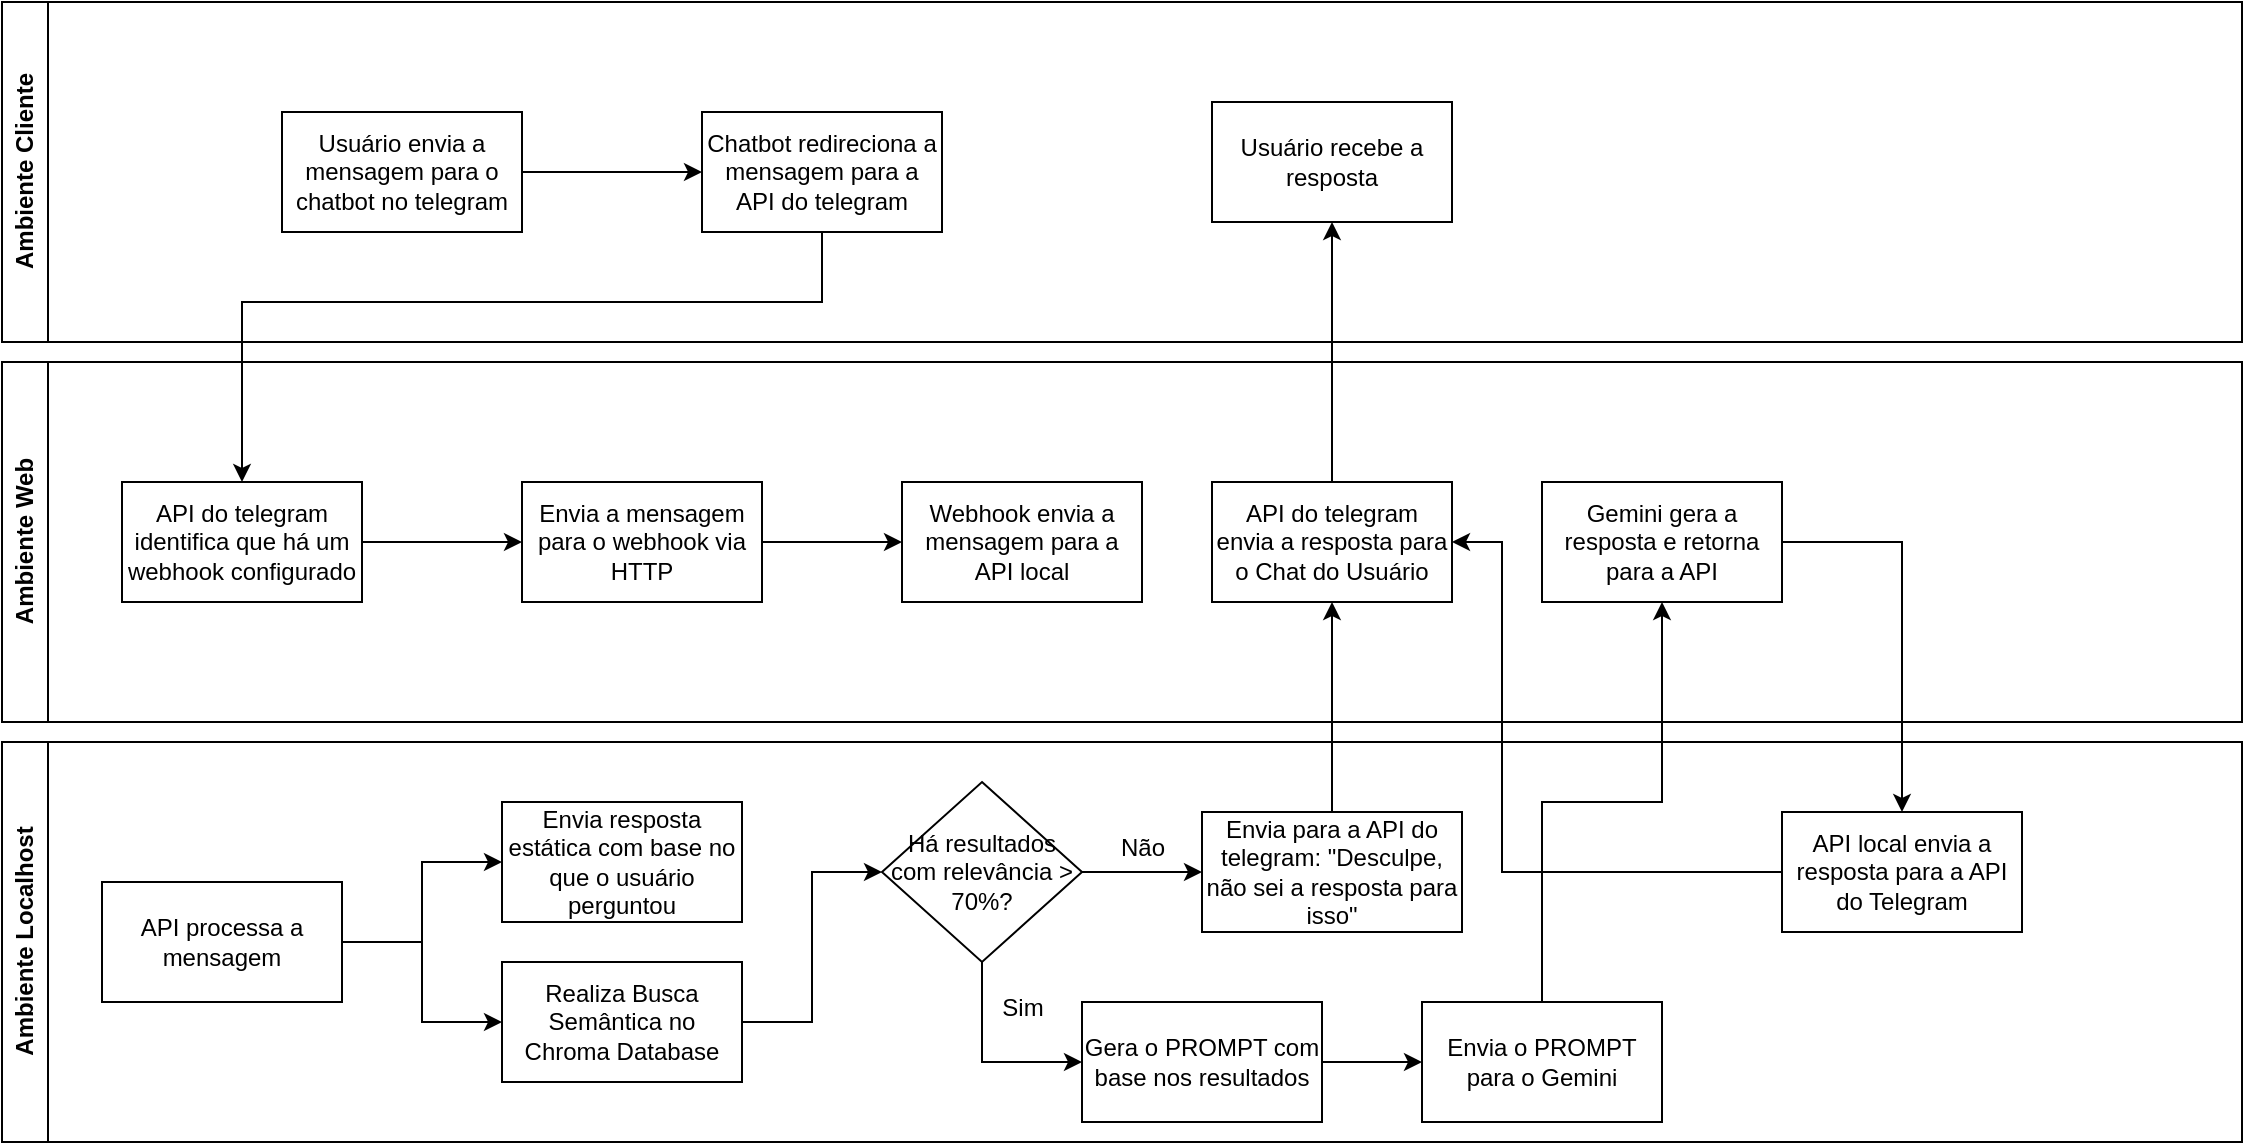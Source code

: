 <mxfile version="28.2.3">
  <diagram name="Page-1" id="e7e014a7-5840-1c2e-5031-d8a46d1fe8dd">
    <mxGraphModel dx="1496" dy="814" grid="1" gridSize="10" guides="1" tooltips="1" connect="1" arrows="1" fold="1" page="1" pageScale="1" pageWidth="1169" pageHeight="826" background="none" math="0" shadow="0">
      <root>
        <mxCell id="0" />
        <mxCell id="1" parent="0" />
        <mxCell id="xuQDjXI8OIOSAmr1Oquf-49" value="Ambiente Cliente" style="swimlane;horizontal=0;whiteSpace=wrap;html=1;swimlaneLine=1;movable=1;resizable=1;rotatable=1;deletable=1;editable=1;locked=0;connectable=1;" vertex="1" parent="1">
          <mxGeometry x="25" y="150" width="1120" height="170" as="geometry" />
        </mxCell>
        <mxCell id="xuQDjXI8OIOSAmr1Oquf-56" style="edgeStyle=orthogonalEdgeStyle;rounded=0;orthogonalLoop=1;jettySize=auto;html=1;entryX=0;entryY=0.5;entryDx=0;entryDy=0;" edge="1" parent="xuQDjXI8OIOSAmr1Oquf-49" source="xuQDjXI8OIOSAmr1Oquf-52" target="xuQDjXI8OIOSAmr1Oquf-53">
          <mxGeometry relative="1" as="geometry" />
        </mxCell>
        <mxCell id="xuQDjXI8OIOSAmr1Oquf-52" value="Usuário envia a mensagem para o chatbot no telegram" style="rounded=0;whiteSpace=wrap;html=1;" vertex="1" parent="xuQDjXI8OIOSAmr1Oquf-49">
          <mxGeometry x="140" y="55" width="120" height="60" as="geometry" />
        </mxCell>
        <mxCell id="xuQDjXI8OIOSAmr1Oquf-53" value="Chatbot redireciona a mensagem para a API do telegram" style="rounded=0;whiteSpace=wrap;html=1;" vertex="1" parent="xuQDjXI8OIOSAmr1Oquf-49">
          <mxGeometry x="350" y="55" width="120" height="60" as="geometry" />
        </mxCell>
        <mxCell id="xuQDjXI8OIOSAmr1Oquf-76" value="Usuário recebe a resposta" style="rounded=0;whiteSpace=wrap;html=1;" vertex="1" parent="xuQDjXI8OIOSAmr1Oquf-49">
          <mxGeometry x="605" y="50" width="120" height="60" as="geometry" />
        </mxCell>
        <mxCell id="xuQDjXI8OIOSAmr1Oquf-50" value="Ambiente Web" style="swimlane;horizontal=0;whiteSpace=wrap;html=1;" vertex="1" parent="1">
          <mxGeometry x="25" y="330" width="1120" height="180" as="geometry" />
        </mxCell>
        <mxCell id="xuQDjXI8OIOSAmr1Oquf-58" style="edgeStyle=orthogonalEdgeStyle;rounded=0;orthogonalLoop=1;jettySize=auto;html=1;entryX=0;entryY=0.5;entryDx=0;entryDy=0;" edge="1" parent="xuQDjXI8OIOSAmr1Oquf-50" source="xuQDjXI8OIOSAmr1Oquf-54" target="xuQDjXI8OIOSAmr1Oquf-55">
          <mxGeometry relative="1" as="geometry" />
        </mxCell>
        <mxCell id="xuQDjXI8OIOSAmr1Oquf-54" value="API do telegram identifica que há um webhook configurado" style="rounded=0;whiteSpace=wrap;html=1;" vertex="1" parent="xuQDjXI8OIOSAmr1Oquf-50">
          <mxGeometry x="60" y="60" width="120" height="60" as="geometry" />
        </mxCell>
        <mxCell id="xuQDjXI8OIOSAmr1Oquf-60" style="edgeStyle=orthogonalEdgeStyle;rounded=0;orthogonalLoop=1;jettySize=auto;html=1;entryX=0;entryY=0.5;entryDx=0;entryDy=0;" edge="1" parent="xuQDjXI8OIOSAmr1Oquf-50" source="xuQDjXI8OIOSAmr1Oquf-55" target="xuQDjXI8OIOSAmr1Oquf-59">
          <mxGeometry relative="1" as="geometry" />
        </mxCell>
        <mxCell id="xuQDjXI8OIOSAmr1Oquf-55" value="Envia a mensagem para o webhook via HTTP" style="rounded=0;whiteSpace=wrap;html=1;" vertex="1" parent="xuQDjXI8OIOSAmr1Oquf-50">
          <mxGeometry x="260" y="60" width="120" height="60" as="geometry" />
        </mxCell>
        <mxCell id="xuQDjXI8OIOSAmr1Oquf-59" value="Webhook envia a mensagem para a API local" style="rounded=0;whiteSpace=wrap;html=1;" vertex="1" parent="xuQDjXI8OIOSAmr1Oquf-50">
          <mxGeometry x="450" y="60" width="120" height="60" as="geometry" />
        </mxCell>
        <mxCell id="xuQDjXI8OIOSAmr1Oquf-74" value="API do telegram envia a resposta para o Chat do Usuário" style="rounded=0;whiteSpace=wrap;html=1;" vertex="1" parent="xuQDjXI8OIOSAmr1Oquf-50">
          <mxGeometry x="605" y="60" width="120" height="60" as="geometry" />
        </mxCell>
        <mxCell id="xuQDjXI8OIOSAmr1Oquf-83" value="Gemini gera a resposta e retorna para a API" style="rounded=0;whiteSpace=wrap;html=1;" vertex="1" parent="xuQDjXI8OIOSAmr1Oquf-50">
          <mxGeometry x="770" y="60" width="120" height="60" as="geometry" />
        </mxCell>
        <mxCell id="xuQDjXI8OIOSAmr1Oquf-57" style="edgeStyle=orthogonalEdgeStyle;rounded=0;orthogonalLoop=1;jettySize=auto;html=1;entryX=0.5;entryY=0;entryDx=0;entryDy=0;exitX=0.5;exitY=1;exitDx=0;exitDy=0;" edge="1" parent="1" source="xuQDjXI8OIOSAmr1Oquf-53" target="xuQDjXI8OIOSAmr1Oquf-54">
          <mxGeometry relative="1" as="geometry">
            <Array as="points">
              <mxPoint x="435" y="300" />
              <mxPoint x="145" y="300" />
            </Array>
          </mxGeometry>
        </mxCell>
        <mxCell id="xuQDjXI8OIOSAmr1Oquf-51" value="Ambiente Localhost" style="swimlane;horizontal=0;whiteSpace=wrap;html=1;" vertex="1" parent="1">
          <mxGeometry x="25" y="520" width="1120" height="200" as="geometry" />
        </mxCell>
        <mxCell id="xuQDjXI8OIOSAmr1Oquf-63" style="edgeStyle=orthogonalEdgeStyle;rounded=0;orthogonalLoop=1;jettySize=auto;html=1;entryX=0;entryY=0.5;entryDx=0;entryDy=0;" edge="1" parent="xuQDjXI8OIOSAmr1Oquf-51" source="xuQDjXI8OIOSAmr1Oquf-61" target="xuQDjXI8OIOSAmr1Oquf-62">
          <mxGeometry relative="1" as="geometry" />
        </mxCell>
        <mxCell id="xuQDjXI8OIOSAmr1Oquf-65" style="edgeStyle=orthogonalEdgeStyle;rounded=0;orthogonalLoop=1;jettySize=auto;html=1;entryX=0;entryY=0.5;entryDx=0;entryDy=0;" edge="1" parent="xuQDjXI8OIOSAmr1Oquf-51" source="xuQDjXI8OIOSAmr1Oquf-61" target="xuQDjXI8OIOSAmr1Oquf-64">
          <mxGeometry relative="1" as="geometry" />
        </mxCell>
        <mxCell id="xuQDjXI8OIOSAmr1Oquf-61" value="API processa a mensagem" style="rounded=0;whiteSpace=wrap;html=1;" vertex="1" parent="xuQDjXI8OIOSAmr1Oquf-51">
          <mxGeometry x="50" y="70" width="120" height="60" as="geometry" />
        </mxCell>
        <mxCell id="xuQDjXI8OIOSAmr1Oquf-62" value="Envia resposta estática com base no que o usuário perguntou" style="rounded=0;whiteSpace=wrap;html=1;" vertex="1" parent="xuQDjXI8OIOSAmr1Oquf-51">
          <mxGeometry x="250" y="30" width="120" height="60" as="geometry" />
        </mxCell>
        <mxCell id="xuQDjXI8OIOSAmr1Oquf-70" style="edgeStyle=orthogonalEdgeStyle;rounded=0;orthogonalLoop=1;jettySize=auto;html=1;" edge="1" parent="xuQDjXI8OIOSAmr1Oquf-51" source="xuQDjXI8OIOSAmr1Oquf-64" target="xuQDjXI8OIOSAmr1Oquf-69">
          <mxGeometry relative="1" as="geometry" />
        </mxCell>
        <mxCell id="xuQDjXI8OIOSAmr1Oquf-64" value="Realiza Busca Semântica no Chroma Database" style="rounded=0;whiteSpace=wrap;html=1;" vertex="1" parent="xuQDjXI8OIOSAmr1Oquf-51">
          <mxGeometry x="250" y="110" width="120" height="60" as="geometry" />
        </mxCell>
        <mxCell id="xuQDjXI8OIOSAmr1Oquf-72" style="edgeStyle=orthogonalEdgeStyle;rounded=0;orthogonalLoop=1;jettySize=auto;html=1;" edge="1" parent="xuQDjXI8OIOSAmr1Oquf-51" source="xuQDjXI8OIOSAmr1Oquf-69" target="xuQDjXI8OIOSAmr1Oquf-71">
          <mxGeometry relative="1" as="geometry" />
        </mxCell>
        <mxCell id="xuQDjXI8OIOSAmr1Oquf-79" style="edgeStyle=orthogonalEdgeStyle;rounded=0;orthogonalLoop=1;jettySize=auto;html=1;entryX=0;entryY=0.5;entryDx=0;entryDy=0;" edge="1" parent="xuQDjXI8OIOSAmr1Oquf-51" source="xuQDjXI8OIOSAmr1Oquf-69" target="xuQDjXI8OIOSAmr1Oquf-78">
          <mxGeometry relative="1" as="geometry" />
        </mxCell>
        <mxCell id="xuQDjXI8OIOSAmr1Oquf-69" value="Há resultados com relevância &amp;gt; 70%?" style="rhombus;whiteSpace=wrap;html=1;" vertex="1" parent="xuQDjXI8OIOSAmr1Oquf-51">
          <mxGeometry x="440" y="20" width="100" height="90" as="geometry" />
        </mxCell>
        <mxCell id="xuQDjXI8OIOSAmr1Oquf-71" value="Envia para a API do telegram: &quot;Desculpe, não sei a resposta para isso&quot;" style="rounded=0;whiteSpace=wrap;html=1;" vertex="1" parent="xuQDjXI8OIOSAmr1Oquf-51">
          <mxGeometry x="600" y="35" width="130" height="60" as="geometry" />
        </mxCell>
        <mxCell id="xuQDjXI8OIOSAmr1Oquf-82" style="edgeStyle=orthogonalEdgeStyle;rounded=0;orthogonalLoop=1;jettySize=auto;html=1;entryX=0;entryY=0.5;entryDx=0;entryDy=0;" edge="1" parent="xuQDjXI8OIOSAmr1Oquf-51" source="xuQDjXI8OIOSAmr1Oquf-78" target="xuQDjXI8OIOSAmr1Oquf-81">
          <mxGeometry relative="1" as="geometry" />
        </mxCell>
        <mxCell id="xuQDjXI8OIOSAmr1Oquf-78" value="Gera o PROMPT com base nos resultados" style="rounded=0;whiteSpace=wrap;html=1;" vertex="1" parent="xuQDjXI8OIOSAmr1Oquf-51">
          <mxGeometry x="540" y="130" width="120" height="60" as="geometry" />
        </mxCell>
        <mxCell id="xuQDjXI8OIOSAmr1Oquf-80" value="Sim" style="text;html=1;align=center;verticalAlign=middle;resizable=0;points=[];autosize=1;strokeColor=none;fillColor=none;" vertex="1" parent="xuQDjXI8OIOSAmr1Oquf-51">
          <mxGeometry x="490" y="118" width="40" height="30" as="geometry" />
        </mxCell>
        <mxCell id="xuQDjXI8OIOSAmr1Oquf-81" value="Envia o PROMPT para o Gemini" style="rounded=0;whiteSpace=wrap;html=1;" vertex="1" parent="xuQDjXI8OIOSAmr1Oquf-51">
          <mxGeometry x="710" y="130" width="120" height="60" as="geometry" />
        </mxCell>
        <mxCell id="xuQDjXI8OIOSAmr1Oquf-85" value="API local envia a resposta para a API do Telegram" style="rounded=0;whiteSpace=wrap;html=1;" vertex="1" parent="xuQDjXI8OIOSAmr1Oquf-51">
          <mxGeometry x="890" y="35" width="120" height="60" as="geometry" />
        </mxCell>
        <mxCell id="xuQDjXI8OIOSAmr1Oquf-73" value="Não" style="text;html=1;align=center;verticalAlign=middle;resizable=0;points=[];autosize=1;strokeColor=none;fillColor=none;" vertex="1" parent="1">
          <mxGeometry x="570" y="558" width="50" height="30" as="geometry" />
        </mxCell>
        <mxCell id="xuQDjXI8OIOSAmr1Oquf-75" style="edgeStyle=orthogonalEdgeStyle;rounded=0;orthogonalLoop=1;jettySize=auto;html=1;entryX=0.5;entryY=1;entryDx=0;entryDy=0;" edge="1" parent="1" source="xuQDjXI8OIOSAmr1Oquf-71" target="xuQDjXI8OIOSAmr1Oquf-74">
          <mxGeometry relative="1" as="geometry" />
        </mxCell>
        <mxCell id="xuQDjXI8OIOSAmr1Oquf-77" style="edgeStyle=orthogonalEdgeStyle;rounded=0;orthogonalLoop=1;jettySize=auto;html=1;entryX=0.5;entryY=1;entryDx=0;entryDy=0;" edge="1" parent="1" source="xuQDjXI8OIOSAmr1Oquf-74" target="xuQDjXI8OIOSAmr1Oquf-76">
          <mxGeometry relative="1" as="geometry" />
        </mxCell>
        <mxCell id="xuQDjXI8OIOSAmr1Oquf-84" style="edgeStyle=orthogonalEdgeStyle;rounded=0;orthogonalLoop=1;jettySize=auto;html=1;entryX=0.5;entryY=1;entryDx=0;entryDy=0;" edge="1" parent="1" source="xuQDjXI8OIOSAmr1Oquf-81" target="xuQDjXI8OIOSAmr1Oquf-83">
          <mxGeometry relative="1" as="geometry" />
        </mxCell>
        <mxCell id="xuQDjXI8OIOSAmr1Oquf-86" style="edgeStyle=orthogonalEdgeStyle;rounded=0;orthogonalLoop=1;jettySize=auto;html=1;entryX=0.5;entryY=0;entryDx=0;entryDy=0;" edge="1" parent="1" source="xuQDjXI8OIOSAmr1Oquf-83" target="xuQDjXI8OIOSAmr1Oquf-85">
          <mxGeometry relative="1" as="geometry">
            <Array as="points">
              <mxPoint x="975" y="420" />
            </Array>
          </mxGeometry>
        </mxCell>
        <mxCell id="xuQDjXI8OIOSAmr1Oquf-87" style="edgeStyle=orthogonalEdgeStyle;rounded=0;orthogonalLoop=1;jettySize=auto;html=1;entryX=1;entryY=0.5;entryDx=0;entryDy=0;" edge="1" parent="1" source="xuQDjXI8OIOSAmr1Oquf-85" target="xuQDjXI8OIOSAmr1Oquf-74">
          <mxGeometry relative="1" as="geometry">
            <Array as="points">
              <mxPoint x="775" y="585" />
              <mxPoint x="775" y="420" />
            </Array>
          </mxGeometry>
        </mxCell>
      </root>
    </mxGraphModel>
  </diagram>
</mxfile>
